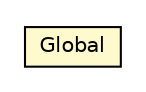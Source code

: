 #!/usr/local/bin/dot
#
# Class diagram 
# Generated by UMLGraph version 5.1 (http://www.umlgraph.org/)
#

digraph G {
	edge [fontname="Helvetica",fontsize=10,labelfontname="Helvetica",labelfontsize=10];
	node [fontname="Helvetica",fontsize=10,shape=plaintext];
	nodesep=0.25;
	ranksep=0.5;
	// cn.edu.uestc.acmicpc.util.settings.Global
	c21569 [label=<<table title="cn.edu.uestc.acmicpc.util.settings.Global" border="0" cellborder="1" cellspacing="0" cellpadding="2" port="p" bgcolor="lemonChiffon" href="./Global.html">
		<tr><td><table border="0" cellspacing="0" cellpadding="1">
<tr><td align="center" balign="center"> Global </td></tr>
		</table></td></tr>
		</table>>, fontname="Helvetica", fontcolor="black", fontsize=10.0];
}

